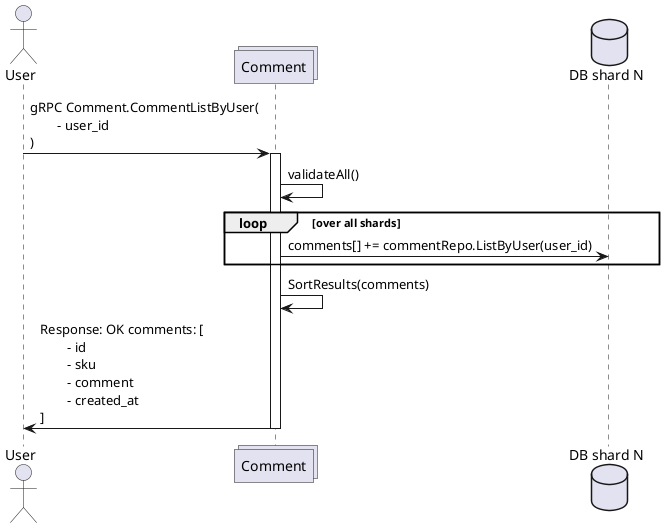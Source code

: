 @startuml

actor User as u
collections Comment as c
database "DB shard N" as db


u -> c : gRPC Comment.CommentListByUser(\n\t- user_id\n)
activate c
c -> c : validateAll()

loop over all shards
  c -> db : comments[] += commentRepo.ListByUser(user_id)
end

c -> c : SortResults(comments)

c -> u : Response: OK comments: [\n\t- id\n\t- sku\n\t- comment\n\t- created_at\n]

deactivate c

@enduml
